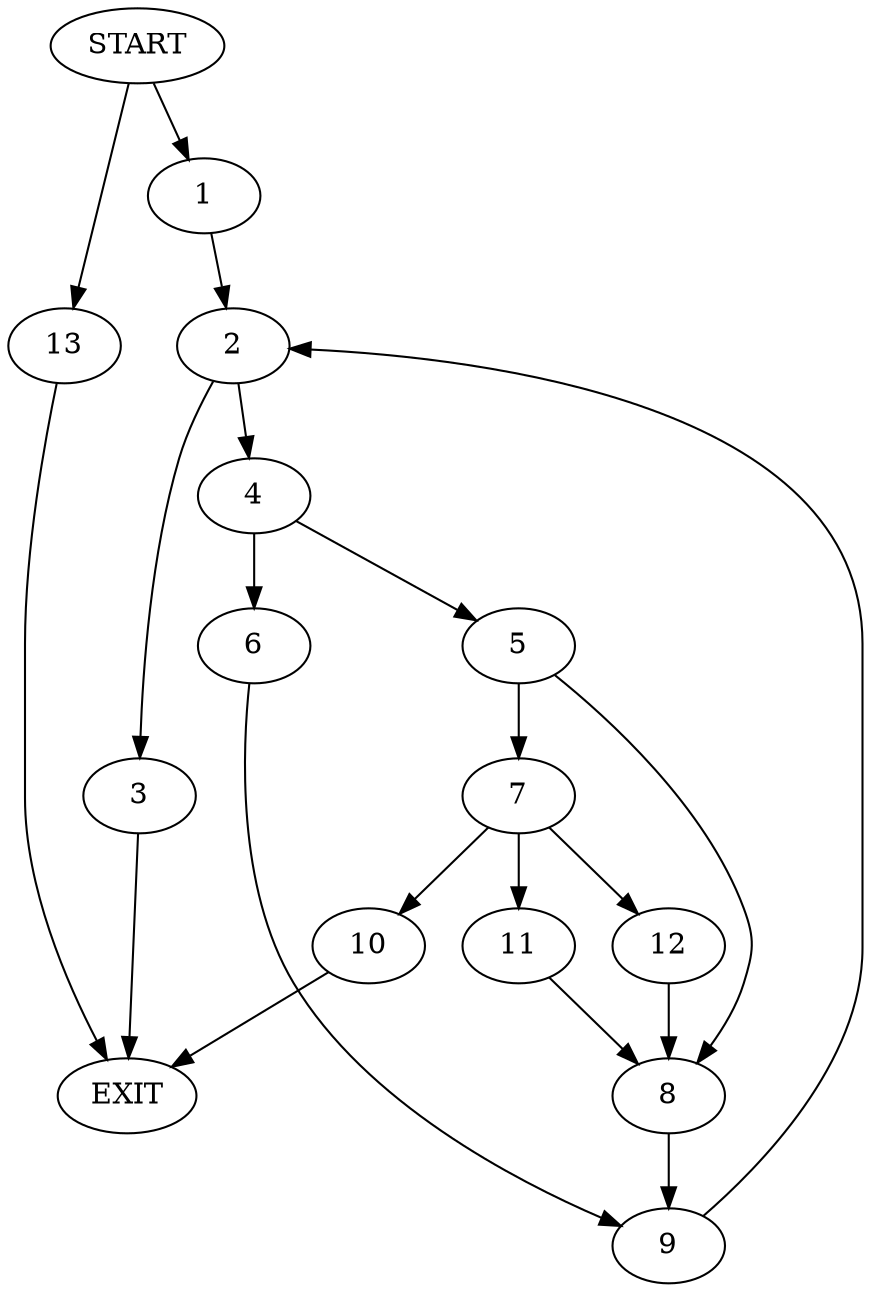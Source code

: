 digraph {
0 [label="START"]
14 [label="EXIT"]
0 -> 1
1 -> 2
2 -> 3
2 -> 4
3 -> 14
4 -> 5
4 -> 6
5 -> 7
5 -> 8
6 -> 9
9 -> 2
8 -> 9
7 -> 10
7 -> 11
7 -> 12
11 -> 8
12 -> 8
10 -> 14
0 -> 13
13 -> 14
}
